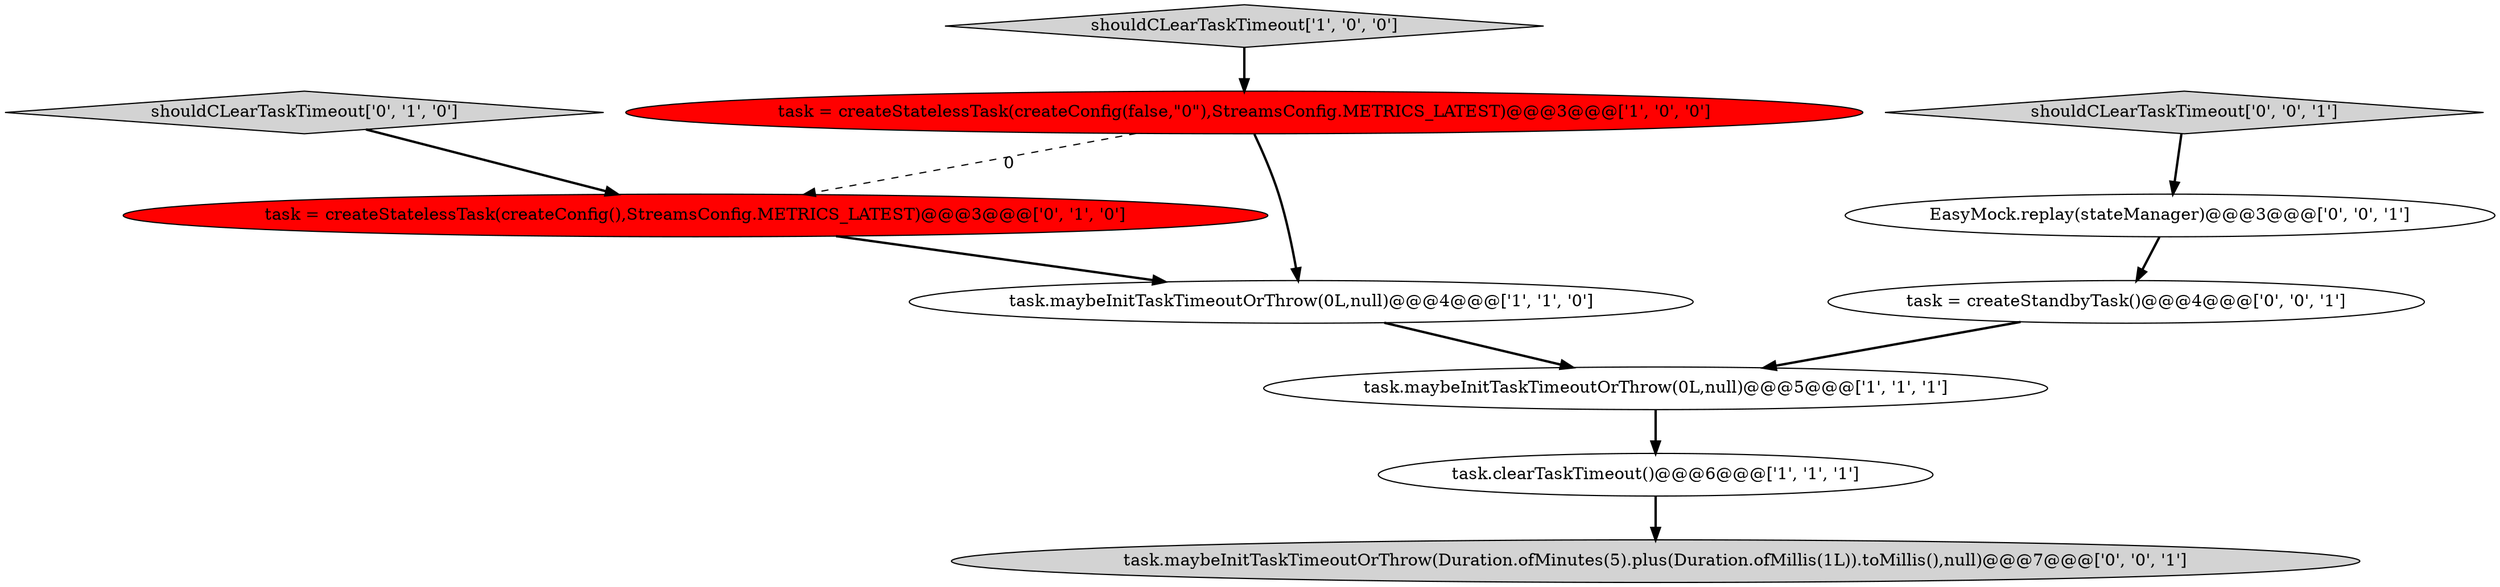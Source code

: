 digraph {
8 [style = filled, label = "task = createStandbyTask()@@@4@@@['0', '0', '1']", fillcolor = white, shape = ellipse image = "AAA0AAABBB3BBB"];
1 [style = filled, label = "task.maybeInitTaskTimeoutOrThrow(0L,null)@@@4@@@['1', '1', '0']", fillcolor = white, shape = ellipse image = "AAA0AAABBB1BBB"];
7 [style = filled, label = "EasyMock.replay(stateManager)@@@3@@@['0', '0', '1']", fillcolor = white, shape = ellipse image = "AAA0AAABBB3BBB"];
6 [style = filled, label = "task = createStatelessTask(createConfig(),StreamsConfig.METRICS_LATEST)@@@3@@@['0', '1', '0']", fillcolor = red, shape = ellipse image = "AAA1AAABBB2BBB"];
2 [style = filled, label = "task.clearTaskTimeout()@@@6@@@['1', '1', '1']", fillcolor = white, shape = ellipse image = "AAA0AAABBB1BBB"];
9 [style = filled, label = "task.maybeInitTaskTimeoutOrThrow(Duration.ofMinutes(5).plus(Duration.ofMillis(1L)).toMillis(),null)@@@7@@@['0', '0', '1']", fillcolor = lightgray, shape = ellipse image = "AAA0AAABBB3BBB"];
10 [style = filled, label = "shouldCLearTaskTimeout['0', '0', '1']", fillcolor = lightgray, shape = diamond image = "AAA0AAABBB3BBB"];
5 [style = filled, label = "shouldCLearTaskTimeout['0', '1', '0']", fillcolor = lightgray, shape = diamond image = "AAA0AAABBB2BBB"];
0 [style = filled, label = "task.maybeInitTaskTimeoutOrThrow(0L,null)@@@5@@@['1', '1', '1']", fillcolor = white, shape = ellipse image = "AAA0AAABBB1BBB"];
3 [style = filled, label = "task = createStatelessTask(createConfig(false,\"0\"),StreamsConfig.METRICS_LATEST)@@@3@@@['1', '0', '0']", fillcolor = red, shape = ellipse image = "AAA1AAABBB1BBB"];
4 [style = filled, label = "shouldCLearTaskTimeout['1', '0', '0']", fillcolor = lightgray, shape = diamond image = "AAA0AAABBB1BBB"];
8->0 [style = bold, label=""];
6->1 [style = bold, label=""];
4->3 [style = bold, label=""];
3->6 [style = dashed, label="0"];
1->0 [style = bold, label=""];
2->9 [style = bold, label=""];
5->6 [style = bold, label=""];
3->1 [style = bold, label=""];
7->8 [style = bold, label=""];
10->7 [style = bold, label=""];
0->2 [style = bold, label=""];
}
